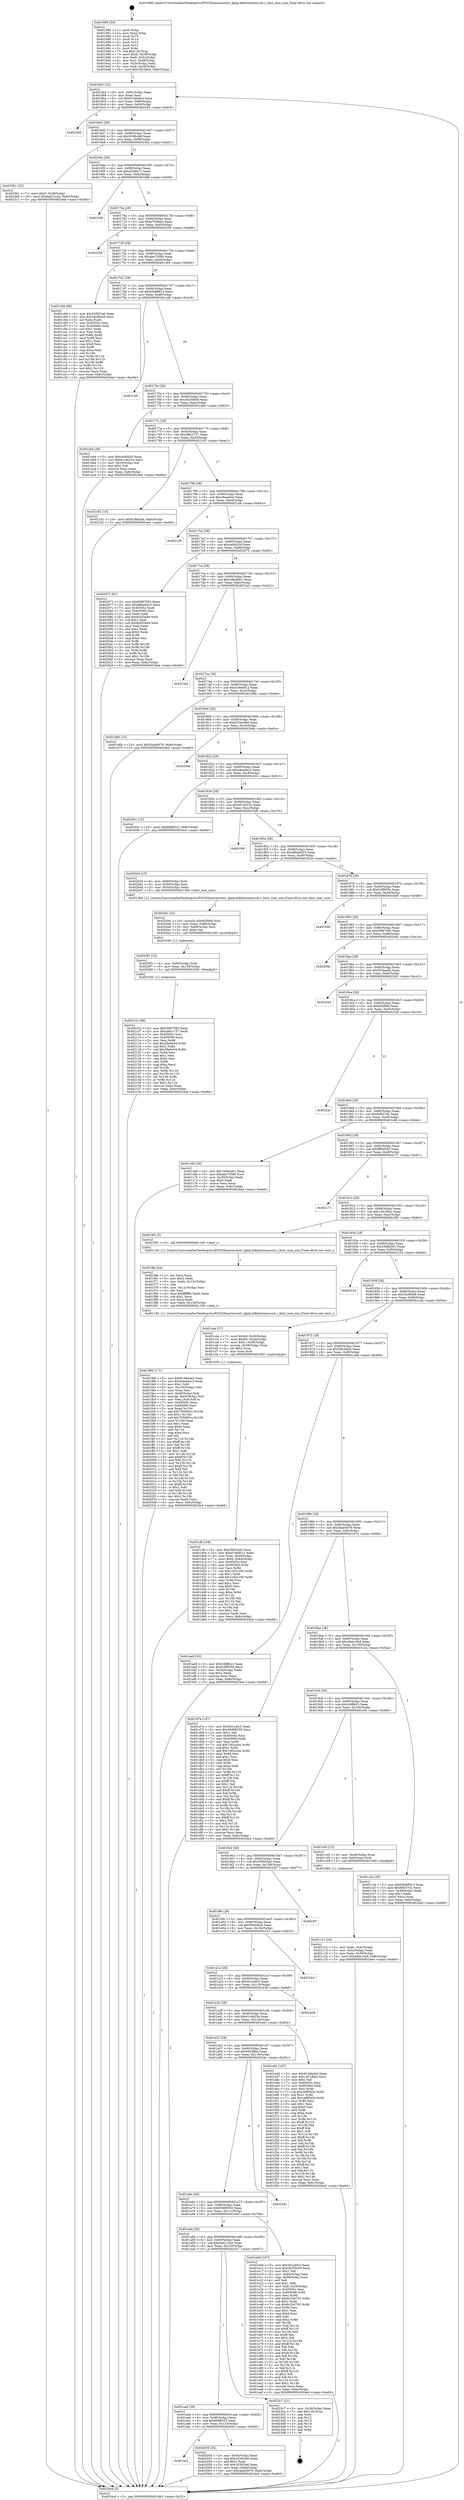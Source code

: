 digraph "0x401680" {
  label = "0x401680 (/mnt/c/Users/mathe/Desktop/tcc/POCII/binaries/extr_kphp-kdbhintsmaccub.c_blist_max_size_Final-ollvm.out::main(0))"
  labelloc = "t"
  node[shape=record]

  Entry [label="",width=0.3,height=0.3,shape=circle,fillcolor=black,style=filled]
  "0x4016b2" [label="{
     0x4016b2 [32]\l
     | [instrs]\l
     &nbsp;&nbsp;0x4016b2 \<+6\>: mov -0x8c(%rbp),%eax\l
     &nbsp;&nbsp;0x4016b8 \<+2\>: mov %eax,%ecx\l
     &nbsp;&nbsp;0x4016ba \<+6\>: sub $0x81d4bda3,%ecx\l
     &nbsp;&nbsp;0x4016c0 \<+6\>: mov %eax,-0x90(%rbp)\l
     &nbsp;&nbsp;0x4016c6 \<+6\>: mov %ecx,-0x94(%rbp)\l
     &nbsp;&nbsp;0x4016cc \<+6\>: je 0000000000402445 \<main+0xdc5\>\l
  }"]
  "0x402445" [label="{
     0x402445\l
  }", style=dashed]
  "0x4016d2" [label="{
     0x4016d2 [28]\l
     | [instrs]\l
     &nbsp;&nbsp;0x4016d2 \<+5\>: jmp 00000000004016d7 \<main+0x57\>\l
     &nbsp;&nbsp;0x4016d7 \<+6\>: mov -0x90(%rbp),%eax\l
     &nbsp;&nbsp;0x4016dd \<+5\>: sub $0x9188cfa6,%eax\l
     &nbsp;&nbsp;0x4016e2 \<+6\>: mov %eax,-0x98(%rbp)\l
     &nbsp;&nbsp;0x4016e8 \<+6\>: je 00000000004023b1 \<main+0xd31\>\l
  }"]
  Exit [label="",width=0.3,height=0.3,shape=circle,fillcolor=black,style=filled,peripheries=2]
  "0x4023b1" [label="{
     0x4023b1 [22]\l
     | [instrs]\l
     &nbsp;&nbsp;0x4023b1 \<+7\>: movl $0x0,-0x38(%rbp)\l
     &nbsp;&nbsp;0x4023b8 \<+10\>: movl $0x6ad21e2d,-0x8c(%rbp)\l
     &nbsp;&nbsp;0x4023c2 \<+5\>: jmp 00000000004024ed \<main+0xe6d\>\l
  }"]
  "0x4016ee" [label="{
     0x4016ee [28]\l
     | [instrs]\l
     &nbsp;&nbsp;0x4016ee \<+5\>: jmp 00000000004016f3 \<main+0x73\>\l
     &nbsp;&nbsp;0x4016f3 \<+6\>: mov -0x90(%rbp),%eax\l
     &nbsp;&nbsp;0x4016f9 \<+5\>: sub $0xa25dfa71,%eax\l
     &nbsp;&nbsp;0x4016fe \<+6\>: mov %eax,-0x9c(%rbp)\l
     &nbsp;&nbsp;0x401704 \<+6\>: je 0000000000401b8f \<main+0x50f\>\l
  }"]
  "0x402102" [label="{
     0x402102 [96]\l
     | [instrs]\l
     &nbsp;&nbsp;0x402102 \<+5\>: mov $0xf3997093,%eax\l
     &nbsp;&nbsp;0x402107 \<+5\>: mov $0xc86cc737,%edx\l
     &nbsp;&nbsp;0x40210c \<+7\>: mov 0x40505c,%esi\l
     &nbsp;&nbsp;0x402113 \<+7\>: mov 0x405060,%ecx\l
     &nbsp;&nbsp;0x40211a \<+3\>: mov %esi,%r8d\l
     &nbsp;&nbsp;0x40211d \<+7\>: add $0x29e6e04,%r8d\l
     &nbsp;&nbsp;0x402124 \<+4\>: sub $0x1,%r8d\l
     &nbsp;&nbsp;0x402128 \<+7\>: sub $0x29e6e04,%r8d\l
     &nbsp;&nbsp;0x40212f \<+4\>: imul %r8d,%esi\l
     &nbsp;&nbsp;0x402133 \<+3\>: and $0x1,%esi\l
     &nbsp;&nbsp;0x402136 \<+3\>: cmp $0x0,%esi\l
     &nbsp;&nbsp;0x402139 \<+4\>: sete %r9b\l
     &nbsp;&nbsp;0x40213d \<+3\>: cmp $0xa,%ecx\l
     &nbsp;&nbsp;0x402140 \<+4\>: setl %r10b\l
     &nbsp;&nbsp;0x402144 \<+3\>: mov %r9b,%r11b\l
     &nbsp;&nbsp;0x402147 \<+3\>: and %r10b,%r11b\l
     &nbsp;&nbsp;0x40214a \<+3\>: xor %r10b,%r9b\l
     &nbsp;&nbsp;0x40214d \<+3\>: or %r9b,%r11b\l
     &nbsp;&nbsp;0x402150 \<+4\>: test $0x1,%r11b\l
     &nbsp;&nbsp;0x402154 \<+3\>: cmovne %edx,%eax\l
     &nbsp;&nbsp;0x402157 \<+6\>: mov %eax,-0x8c(%rbp)\l
     &nbsp;&nbsp;0x40215d \<+5\>: jmp 00000000004024ed \<main+0xe6d\>\l
  }"]
  "0x401b8f" [label="{
     0x401b8f\l
  }", style=dashed]
  "0x40170a" [label="{
     0x40170a [28]\l
     | [instrs]\l
     &nbsp;&nbsp;0x40170a \<+5\>: jmp 000000000040170f \<main+0x8f\>\l
     &nbsp;&nbsp;0x40170f \<+6\>: mov -0x90(%rbp),%eax\l
     &nbsp;&nbsp;0x401715 \<+5\>: sub $0xa705faa0,%eax\l
     &nbsp;&nbsp;0x40171a \<+6\>: mov %eax,-0xa0(%rbp)\l
     &nbsp;&nbsp;0x401720 \<+6\>: je 0000000000402256 \<main+0xbd6\>\l
  }"]
  "0x4020f3" [label="{
     0x4020f3 [15]\l
     | [instrs]\l
     &nbsp;&nbsp;0x4020f3 \<+4\>: mov -0x60(%rbp),%rdi\l
     &nbsp;&nbsp;0x4020f7 \<+6\>: mov %eax,-0x134(%rbp)\l
     &nbsp;&nbsp;0x4020fd \<+5\>: call 0000000000401030 \<free@plt\>\l
     | [calls]\l
     &nbsp;&nbsp;0x401030 \{1\} (unknown)\l
  }"]
  "0x402256" [label="{
     0x402256\l
  }", style=dashed]
  "0x401726" [label="{
     0x401726 [28]\l
     | [instrs]\l
     &nbsp;&nbsp;0x401726 \<+5\>: jmp 000000000040172b \<main+0xab\>\l
     &nbsp;&nbsp;0x40172b \<+6\>: mov -0x90(%rbp),%eax\l
     &nbsp;&nbsp;0x401731 \<+5\>: sub $0xabe75589,%eax\l
     &nbsp;&nbsp;0x401736 \<+6\>: mov %eax,-0xa4(%rbp)\l
     &nbsp;&nbsp;0x40173c \<+6\>: je 0000000000401c84 \<main+0x604\>\l
  }"]
  "0x4020dc" [label="{
     0x4020dc [23]\l
     | [instrs]\l
     &nbsp;&nbsp;0x4020dc \<+10\>: movabs $0x4030d6,%rdi\l
     &nbsp;&nbsp;0x4020e6 \<+3\>: mov %eax,-0x68(%rbp)\l
     &nbsp;&nbsp;0x4020e9 \<+3\>: mov -0x68(%rbp),%esi\l
     &nbsp;&nbsp;0x4020ec \<+2\>: mov $0x0,%al\l
     &nbsp;&nbsp;0x4020ee \<+5\>: call 0000000000401040 \<printf@plt\>\l
     | [calls]\l
     &nbsp;&nbsp;0x401040 \{1\} (unknown)\l
  }"]
  "0x401c84" [label="{
     0x401c84 [86]\l
     | [instrs]\l
     &nbsp;&nbsp;0x401c84 \<+5\>: mov $0x55f503a0,%eax\l
     &nbsp;&nbsp;0x401c89 \<+5\>: mov $0x34cf84e9,%ecx\l
     &nbsp;&nbsp;0x401c8e \<+2\>: xor %edx,%edx\l
     &nbsp;&nbsp;0x401c90 \<+7\>: mov 0x40505c,%esi\l
     &nbsp;&nbsp;0x401c97 \<+7\>: mov 0x405060,%edi\l
     &nbsp;&nbsp;0x401c9e \<+3\>: sub $0x1,%edx\l
     &nbsp;&nbsp;0x401ca1 \<+3\>: mov %esi,%r8d\l
     &nbsp;&nbsp;0x401ca4 \<+3\>: add %edx,%r8d\l
     &nbsp;&nbsp;0x401ca7 \<+4\>: imul %r8d,%esi\l
     &nbsp;&nbsp;0x401cab \<+3\>: and $0x1,%esi\l
     &nbsp;&nbsp;0x401cae \<+3\>: cmp $0x0,%esi\l
     &nbsp;&nbsp;0x401cb1 \<+4\>: sete %r9b\l
     &nbsp;&nbsp;0x401cb5 \<+3\>: cmp $0xa,%edi\l
     &nbsp;&nbsp;0x401cb8 \<+4\>: setl %r10b\l
     &nbsp;&nbsp;0x401cbc \<+3\>: mov %r9b,%r11b\l
     &nbsp;&nbsp;0x401cbf \<+3\>: and %r10b,%r11b\l
     &nbsp;&nbsp;0x401cc2 \<+3\>: xor %r10b,%r9b\l
     &nbsp;&nbsp;0x401cc5 \<+3\>: or %r9b,%r11b\l
     &nbsp;&nbsp;0x401cc8 \<+4\>: test $0x1,%r11b\l
     &nbsp;&nbsp;0x401ccc \<+3\>: cmovne %ecx,%eax\l
     &nbsp;&nbsp;0x401ccf \<+6\>: mov %eax,-0x8c(%rbp)\l
     &nbsp;&nbsp;0x401cd5 \<+5\>: jmp 00000000004024ed \<main+0xe6d\>\l
  }"]
  "0x401742" [label="{
     0x401742 [28]\l
     | [instrs]\l
     &nbsp;&nbsp;0x401742 \<+5\>: jmp 0000000000401747 \<main+0xc7\>\l
     &nbsp;&nbsp;0x401747 \<+6\>: mov -0x90(%rbp),%eax\l
     &nbsp;&nbsp;0x40174d \<+5\>: sub $0xb5eb8813,%eax\l
     &nbsp;&nbsp;0x401752 \<+6\>: mov %eax,-0xa8(%rbp)\l
     &nbsp;&nbsp;0x401758 \<+6\>: je 0000000000401c48 \<main+0x5c8\>\l
  }"]
  "0x401ac2" [label="{
     0x401ac2\l
  }", style=dashed]
  "0x401c48" [label="{
     0x401c48\l
  }", style=dashed]
  "0x40175e" [label="{
     0x40175e [28]\l
     | [instrs]\l
     &nbsp;&nbsp;0x40175e \<+5\>: jmp 0000000000401763 \<main+0xe3\>\l
     &nbsp;&nbsp;0x401763 \<+6\>: mov -0x90(%rbp),%eax\l
     &nbsp;&nbsp;0x401769 \<+5\>: sub $0xc8250e59,%eax\l
     &nbsp;&nbsp;0x40176e \<+6\>: mov %eax,-0xac(%rbp)\l
     &nbsp;&nbsp;0x401774 \<+6\>: je 0000000000401eb4 \<main+0x834\>\l
  }"]
  "0x402050" [label="{
     0x402050 [34]\l
     | [instrs]\l
     &nbsp;&nbsp;0x402050 \<+3\>: mov -0x64(%rbp),%eax\l
     &nbsp;&nbsp;0x402053 \<+5\>: add $0x163f43e6,%eax\l
     &nbsp;&nbsp;0x402058 \<+3\>: add $0x1,%eax\l
     &nbsp;&nbsp;0x40205b \<+5\>: sub $0x163f43e6,%eax\l
     &nbsp;&nbsp;0x402060 \<+3\>: mov %eax,-0x64(%rbp)\l
     &nbsp;&nbsp;0x402063 \<+10\>: movl $0x3bab0076,-0x8c(%rbp)\l
     &nbsp;&nbsp;0x40206d \<+5\>: jmp 00000000004024ed \<main+0xe6d\>\l
  }"]
  "0x401eb4" [label="{
     0x401eb4 [30]\l
     | [instrs]\l
     &nbsp;&nbsp;0x401eb4 \<+5\>: mov $0xce06d2cf,%eax\l
     &nbsp;&nbsp;0x401eb9 \<+5\>: mov $0x61c4e23a,%ecx\l
     &nbsp;&nbsp;0x401ebe \<+3\>: mov -0x29(%rbp),%dl\l
     &nbsp;&nbsp;0x401ec1 \<+3\>: test $0x1,%dl\l
     &nbsp;&nbsp;0x401ec4 \<+3\>: cmovne %ecx,%eax\l
     &nbsp;&nbsp;0x401ec7 \<+6\>: mov %eax,-0x8c(%rbp)\l
     &nbsp;&nbsp;0x401ecd \<+5\>: jmp 00000000004024ed \<main+0xe6d\>\l
  }"]
  "0x40177a" [label="{
     0x40177a [28]\l
     | [instrs]\l
     &nbsp;&nbsp;0x40177a \<+5\>: jmp 000000000040177f \<main+0xff\>\l
     &nbsp;&nbsp;0x40177f \<+6\>: mov -0x90(%rbp),%eax\l
     &nbsp;&nbsp;0x401785 \<+5\>: sub $0xc86cc737,%eax\l
     &nbsp;&nbsp;0x40178a \<+6\>: mov %eax,-0xb0(%rbp)\l
     &nbsp;&nbsp;0x401790 \<+6\>: je 0000000000402162 \<main+0xae2\>\l
  }"]
  "0x401aa6" [label="{
     0x401aa6 [28]\l
     | [instrs]\l
     &nbsp;&nbsp;0x401aa6 \<+5\>: jmp 0000000000401aab \<main+0x42b\>\l
     &nbsp;&nbsp;0x401aab \<+6\>: mov -0x90(%rbp),%eax\l
     &nbsp;&nbsp;0x401ab1 \<+5\>: sub $0x6f4fb523,%eax\l
     &nbsp;&nbsp;0x401ab6 \<+6\>: mov %eax,-0x124(%rbp)\l
     &nbsp;&nbsp;0x401abc \<+6\>: je 0000000000402050 \<main+0x9d0\>\l
  }"]
  "0x402162" [label="{
     0x402162 [15]\l
     | [instrs]\l
     &nbsp;&nbsp;0x402162 \<+10\>: movl $0x9188cfa6,-0x8c(%rbp)\l
     &nbsp;&nbsp;0x40216c \<+5\>: jmp 00000000004024ed \<main+0xe6d\>\l
  }"]
  "0x401796" [label="{
     0x401796 [28]\l
     | [instrs]\l
     &nbsp;&nbsp;0x401796 \<+5\>: jmp 000000000040179b \<main+0x11b\>\l
     &nbsp;&nbsp;0x40179b \<+6\>: mov -0x90(%rbp),%eax\l
     &nbsp;&nbsp;0x4017a1 \<+5\>: sub $0xc8eae5ce,%eax\l
     &nbsp;&nbsp;0x4017a6 \<+6\>: mov %eax,-0xb4(%rbp)\l
     &nbsp;&nbsp;0x4017ac \<+6\>: je 00000000004021d4 \<main+0xb54\>\l
  }"]
  "0x4023c7" [label="{
     0x4023c7 [21]\l
     | [instrs]\l
     &nbsp;&nbsp;0x4023c7 \<+3\>: mov -0x38(%rbp),%eax\l
     &nbsp;&nbsp;0x4023ca \<+7\>: add $0x128,%rsp\l
     &nbsp;&nbsp;0x4023d1 \<+1\>: pop %rbx\l
     &nbsp;&nbsp;0x4023d2 \<+2\>: pop %r12\l
     &nbsp;&nbsp;0x4023d4 \<+2\>: pop %r13\l
     &nbsp;&nbsp;0x4023d6 \<+2\>: pop %r14\l
     &nbsp;&nbsp;0x4023d8 \<+2\>: pop %r15\l
     &nbsp;&nbsp;0x4023da \<+1\>: pop %rbp\l
     &nbsp;&nbsp;0x4023db \<+1\>: ret\l
  }"]
  "0x4021d4" [label="{
     0x4021d4\l
  }", style=dashed]
  "0x4017b2" [label="{
     0x4017b2 [28]\l
     | [instrs]\l
     &nbsp;&nbsp;0x4017b2 \<+5\>: jmp 00000000004017b7 \<main+0x137\>\l
     &nbsp;&nbsp;0x4017b7 \<+6\>: mov -0x90(%rbp),%eax\l
     &nbsp;&nbsp;0x4017bd \<+5\>: sub $0xce06d2cf,%eax\l
     &nbsp;&nbsp;0x4017c2 \<+6\>: mov %eax,-0xb8(%rbp)\l
     &nbsp;&nbsp;0x4017c8 \<+6\>: je 0000000000402072 \<main+0x9f2\>\l
  }"]
  "0x401f96" [label="{
     0x401f96 [171]\l
     | [instrs]\l
     &nbsp;&nbsp;0x401f96 \<+5\>: mov $0x81d4bda3,%ecx\l
     &nbsp;&nbsp;0x401f9b \<+5\>: mov $0xd4a4dac2,%edx\l
     &nbsp;&nbsp;0x401fa0 \<+3\>: mov $0x1,%dil\l
     &nbsp;&nbsp;0x401fa3 \<+6\>: mov -0x130(%rbp),%esi\l
     &nbsp;&nbsp;0x401fa9 \<+3\>: imul %eax,%esi\l
     &nbsp;&nbsp;0x401fac \<+4\>: mov -0x60(%rbp),%r8\l
     &nbsp;&nbsp;0x401fb0 \<+4\>: movslq -0x64(%rbp),%r9\l
     &nbsp;&nbsp;0x401fb4 \<+4\>: mov %esi,(%r8,%r9,4)\l
     &nbsp;&nbsp;0x401fb8 \<+7\>: mov 0x40505c,%eax\l
     &nbsp;&nbsp;0x401fbf \<+7\>: mov 0x405060,%esi\l
     &nbsp;&nbsp;0x401fc6 \<+3\>: mov %eax,%r10d\l
     &nbsp;&nbsp;0x401fc9 \<+7\>: add $0x70560f1e,%r10d\l
     &nbsp;&nbsp;0x401fd0 \<+4\>: sub $0x1,%r10d\l
     &nbsp;&nbsp;0x401fd4 \<+7\>: sub $0x70560f1e,%r10d\l
     &nbsp;&nbsp;0x401fdb \<+4\>: imul %r10d,%eax\l
     &nbsp;&nbsp;0x401fdf \<+3\>: and $0x1,%eax\l
     &nbsp;&nbsp;0x401fe2 \<+3\>: cmp $0x0,%eax\l
     &nbsp;&nbsp;0x401fe5 \<+4\>: sete %r11b\l
     &nbsp;&nbsp;0x401fe9 \<+3\>: cmp $0xa,%esi\l
     &nbsp;&nbsp;0x401fec \<+3\>: setl %bl\l
     &nbsp;&nbsp;0x401fef \<+3\>: mov %r11b,%r14b\l
     &nbsp;&nbsp;0x401ff2 \<+4\>: xor $0xff,%r14b\l
     &nbsp;&nbsp;0x401ff6 \<+3\>: mov %bl,%r15b\l
     &nbsp;&nbsp;0x401ff9 \<+4\>: xor $0xff,%r15b\l
     &nbsp;&nbsp;0x401ffd \<+4\>: xor $0x1,%dil\l
     &nbsp;&nbsp;0x402001 \<+3\>: mov %r14b,%r12b\l
     &nbsp;&nbsp;0x402004 \<+4\>: and $0xff,%r12b\l
     &nbsp;&nbsp;0x402008 \<+3\>: and %dil,%r11b\l
     &nbsp;&nbsp;0x40200b \<+3\>: mov %r15b,%r13b\l
     &nbsp;&nbsp;0x40200e \<+4\>: and $0xff,%r13b\l
     &nbsp;&nbsp;0x402012 \<+3\>: and %dil,%bl\l
     &nbsp;&nbsp;0x402015 \<+3\>: or %r11b,%r12b\l
     &nbsp;&nbsp;0x402018 \<+3\>: or %bl,%r13b\l
     &nbsp;&nbsp;0x40201b \<+3\>: xor %r13b,%r12b\l
     &nbsp;&nbsp;0x40201e \<+3\>: or %r15b,%r14b\l
     &nbsp;&nbsp;0x402021 \<+4\>: xor $0xff,%r14b\l
     &nbsp;&nbsp;0x402025 \<+4\>: or $0x1,%dil\l
     &nbsp;&nbsp;0x402029 \<+3\>: and %dil,%r14b\l
     &nbsp;&nbsp;0x40202c \<+3\>: or %r14b,%r12b\l
     &nbsp;&nbsp;0x40202f \<+4\>: test $0x1,%r12b\l
     &nbsp;&nbsp;0x402033 \<+3\>: cmovne %edx,%ecx\l
     &nbsp;&nbsp;0x402036 \<+6\>: mov %ecx,-0x8c(%rbp)\l
     &nbsp;&nbsp;0x40203c \<+5\>: jmp 00000000004024ed \<main+0xe6d\>\l
  }"]
  "0x402072" [label="{
     0x402072 [91]\l
     | [instrs]\l
     &nbsp;&nbsp;0x402072 \<+5\>: mov $0xf3997093,%eax\l
     &nbsp;&nbsp;0x402077 \<+5\>: mov $0xd6bad023,%ecx\l
     &nbsp;&nbsp;0x40207c \<+7\>: mov 0x40505c,%edx\l
     &nbsp;&nbsp;0x402083 \<+7\>: mov 0x405060,%esi\l
     &nbsp;&nbsp;0x40208a \<+2\>: mov %edx,%edi\l
     &nbsp;&nbsp;0x40208c \<+6\>: add $0x8a5f34d4,%edi\l
     &nbsp;&nbsp;0x402092 \<+3\>: sub $0x1,%edi\l
     &nbsp;&nbsp;0x402095 \<+6\>: sub $0x8a5f34d4,%edi\l
     &nbsp;&nbsp;0x40209b \<+3\>: imul %edi,%edx\l
     &nbsp;&nbsp;0x40209e \<+3\>: and $0x1,%edx\l
     &nbsp;&nbsp;0x4020a1 \<+3\>: cmp $0x0,%edx\l
     &nbsp;&nbsp;0x4020a4 \<+4\>: sete %r8b\l
     &nbsp;&nbsp;0x4020a8 \<+3\>: cmp $0xa,%esi\l
     &nbsp;&nbsp;0x4020ab \<+4\>: setl %r9b\l
     &nbsp;&nbsp;0x4020af \<+3\>: mov %r8b,%r10b\l
     &nbsp;&nbsp;0x4020b2 \<+3\>: and %r9b,%r10b\l
     &nbsp;&nbsp;0x4020b5 \<+3\>: xor %r9b,%r8b\l
     &nbsp;&nbsp;0x4020b8 \<+3\>: or %r8b,%r10b\l
     &nbsp;&nbsp;0x4020bb \<+4\>: test $0x1,%r10b\l
     &nbsp;&nbsp;0x4020bf \<+3\>: cmovne %ecx,%eax\l
     &nbsp;&nbsp;0x4020c2 \<+6\>: mov %eax,-0x8c(%rbp)\l
     &nbsp;&nbsp;0x4020c8 \<+5\>: jmp 00000000004024ed \<main+0xe6d\>\l
  }"]
  "0x4017ce" [label="{
     0x4017ce [28]\l
     | [instrs]\l
     &nbsp;&nbsp;0x4017ce \<+5\>: jmp 00000000004017d3 \<main+0x153\>\l
     &nbsp;&nbsp;0x4017d3 \<+6\>: mov -0x90(%rbp),%eax\l
     &nbsp;&nbsp;0x4017d9 \<+5\>: sub $0xce8e4bb1,%eax\l
     &nbsp;&nbsp;0x4017de \<+6\>: mov %eax,-0xbc(%rbp)\l
     &nbsp;&nbsp;0x4017e4 \<+6\>: je 00000000004023a2 \<main+0xd22\>\l
  }"]
  "0x401f6a" [label="{
     0x401f6a [44]\l
     | [instrs]\l
     &nbsp;&nbsp;0x401f6a \<+2\>: xor %ecx,%ecx\l
     &nbsp;&nbsp;0x401f6c \<+5\>: mov $0x2,%edx\l
     &nbsp;&nbsp;0x401f71 \<+6\>: mov %edx,-0x12c(%rbp)\l
     &nbsp;&nbsp;0x401f77 \<+1\>: cltd\l
     &nbsp;&nbsp;0x401f78 \<+6\>: mov -0x12c(%rbp),%esi\l
     &nbsp;&nbsp;0x401f7e \<+2\>: idiv %esi\l
     &nbsp;&nbsp;0x401f80 \<+6\>: imul $0xfffffffe,%edx,%edx\l
     &nbsp;&nbsp;0x401f86 \<+3\>: sub $0x1,%ecx\l
     &nbsp;&nbsp;0x401f89 \<+2\>: sub %ecx,%edx\l
     &nbsp;&nbsp;0x401f8b \<+6\>: mov %edx,-0x130(%rbp)\l
     &nbsp;&nbsp;0x401f91 \<+5\>: call 0000000000401160 \<next_i\>\l
     | [calls]\l
     &nbsp;&nbsp;0x401160 \{1\} (/mnt/c/Users/mathe/Desktop/tcc/POCII/binaries/extr_kphp-kdbhintsmaccub.c_blist_max_size_Final-ollvm.out::next_i)\l
  }"]
  "0x4023a2" [label="{
     0x4023a2\l
  }", style=dashed]
  "0x4017ea" [label="{
     0x4017ea [28]\l
     | [instrs]\l
     &nbsp;&nbsp;0x4017ea \<+5\>: jmp 00000000004017ef \<main+0x16f\>\l
     &nbsp;&nbsp;0x4017ef \<+6\>: mov -0x90(%rbp),%eax\l
     &nbsp;&nbsp;0x4017f5 \<+5\>: sub $0xd19dd012,%eax\l
     &nbsp;&nbsp;0x4017fa \<+6\>: mov %eax,-0xc0(%rbp)\l
     &nbsp;&nbsp;0x401800 \<+6\>: je 0000000000401d6b \<main+0x6eb\>\l
  }"]
  "0x401a8a" [label="{
     0x401a8a [28]\l
     | [instrs]\l
     &nbsp;&nbsp;0x401a8a \<+5\>: jmp 0000000000401a8f \<main+0x40f\>\l
     &nbsp;&nbsp;0x401a8f \<+6\>: mov -0x90(%rbp),%eax\l
     &nbsp;&nbsp;0x401a95 \<+5\>: sub $0x6ad21e2d,%eax\l
     &nbsp;&nbsp;0x401a9a \<+6\>: mov %eax,-0x120(%rbp)\l
     &nbsp;&nbsp;0x401aa0 \<+6\>: je 00000000004023c7 \<main+0xd47\>\l
  }"]
  "0x401d6b" [label="{
     0x401d6b [15]\l
     | [instrs]\l
     &nbsp;&nbsp;0x401d6b \<+10\>: movl $0x3bab0076,-0x8c(%rbp)\l
     &nbsp;&nbsp;0x401d75 \<+5\>: jmp 00000000004024ed \<main+0xe6d\>\l
  }"]
  "0x401806" [label="{
     0x401806 [28]\l
     | [instrs]\l
     &nbsp;&nbsp;0x401806 \<+5\>: jmp 000000000040180b \<main+0x18b\>\l
     &nbsp;&nbsp;0x40180b \<+6\>: mov -0x90(%rbp),%eax\l
     &nbsp;&nbsp;0x401811 \<+5\>: sub $0xd234cd8d,%eax\l
     &nbsp;&nbsp;0x401816 \<+6\>: mov %eax,-0xc4(%rbp)\l
     &nbsp;&nbsp;0x40181c \<+6\>: je 00000000004024de \<main+0xe5e\>\l
  }"]
  "0x401e0d" [label="{
     0x401e0d [167]\l
     | [instrs]\l
     &nbsp;&nbsp;0x401e0d \<+5\>: mov $0x5b1e4fc3,%eax\l
     &nbsp;&nbsp;0x401e12 \<+5\>: mov $0xc8250e59,%ecx\l
     &nbsp;&nbsp;0x401e17 \<+2\>: mov $0x1,%dl\l
     &nbsp;&nbsp;0x401e19 \<+3\>: mov -0x64(%rbp),%esi\l
     &nbsp;&nbsp;0x401e1c \<+3\>: cmp -0x58(%rbp),%esi\l
     &nbsp;&nbsp;0x401e1f \<+4\>: setl %dil\l
     &nbsp;&nbsp;0x401e23 \<+4\>: and $0x1,%dil\l
     &nbsp;&nbsp;0x401e27 \<+4\>: mov %dil,-0x29(%rbp)\l
     &nbsp;&nbsp;0x401e2b \<+7\>: mov 0x40505c,%esi\l
     &nbsp;&nbsp;0x401e32 \<+8\>: mov 0x405060,%r8d\l
     &nbsp;&nbsp;0x401e3a \<+3\>: mov %esi,%r9d\l
     &nbsp;&nbsp;0x401e3d \<+7\>: add $0x8c32d703,%r9d\l
     &nbsp;&nbsp;0x401e44 \<+4\>: sub $0x1,%r9d\l
     &nbsp;&nbsp;0x401e48 \<+7\>: sub $0x8c32d703,%r9d\l
     &nbsp;&nbsp;0x401e4f \<+4\>: imul %r9d,%esi\l
     &nbsp;&nbsp;0x401e53 \<+3\>: and $0x1,%esi\l
     &nbsp;&nbsp;0x401e56 \<+3\>: cmp $0x0,%esi\l
     &nbsp;&nbsp;0x401e59 \<+4\>: sete %dil\l
     &nbsp;&nbsp;0x401e5d \<+4\>: cmp $0xa,%r8d\l
     &nbsp;&nbsp;0x401e61 \<+4\>: setl %r10b\l
     &nbsp;&nbsp;0x401e65 \<+3\>: mov %dil,%r11b\l
     &nbsp;&nbsp;0x401e68 \<+4\>: xor $0xff,%r11b\l
     &nbsp;&nbsp;0x401e6c \<+3\>: mov %r10b,%bl\l
     &nbsp;&nbsp;0x401e6f \<+3\>: xor $0xff,%bl\l
     &nbsp;&nbsp;0x401e72 \<+3\>: xor $0x1,%dl\l
     &nbsp;&nbsp;0x401e75 \<+3\>: mov %r11b,%r14b\l
     &nbsp;&nbsp;0x401e78 \<+4\>: and $0xff,%r14b\l
     &nbsp;&nbsp;0x401e7c \<+3\>: and %dl,%dil\l
     &nbsp;&nbsp;0x401e7f \<+3\>: mov %bl,%r15b\l
     &nbsp;&nbsp;0x401e82 \<+4\>: and $0xff,%r15b\l
     &nbsp;&nbsp;0x401e86 \<+3\>: and %dl,%r10b\l
     &nbsp;&nbsp;0x401e89 \<+3\>: or %dil,%r14b\l
     &nbsp;&nbsp;0x401e8c \<+3\>: or %r10b,%r15b\l
     &nbsp;&nbsp;0x401e8f \<+3\>: xor %r15b,%r14b\l
     &nbsp;&nbsp;0x401e92 \<+3\>: or %bl,%r11b\l
     &nbsp;&nbsp;0x401e95 \<+4\>: xor $0xff,%r11b\l
     &nbsp;&nbsp;0x401e99 \<+3\>: or $0x1,%dl\l
     &nbsp;&nbsp;0x401e9c \<+3\>: and %dl,%r11b\l
     &nbsp;&nbsp;0x401e9f \<+3\>: or %r11b,%r14b\l
     &nbsp;&nbsp;0x401ea2 \<+4\>: test $0x1,%r14b\l
     &nbsp;&nbsp;0x401ea6 \<+3\>: cmovne %ecx,%eax\l
     &nbsp;&nbsp;0x401ea9 \<+6\>: mov %eax,-0x8c(%rbp)\l
     &nbsp;&nbsp;0x401eaf \<+5\>: jmp 00000000004024ed \<main+0xe6d\>\l
  }"]
  "0x4024de" [label="{
     0x4024de\l
  }", style=dashed]
  "0x401822" [label="{
     0x401822 [28]\l
     | [instrs]\l
     &nbsp;&nbsp;0x401822 \<+5\>: jmp 0000000000401827 \<main+0x1a7\>\l
     &nbsp;&nbsp;0x401827 \<+6\>: mov -0x90(%rbp),%eax\l
     &nbsp;&nbsp;0x40182d \<+5\>: sub $0xd4a4dac2,%eax\l
     &nbsp;&nbsp;0x401832 \<+6\>: mov %eax,-0xc8(%rbp)\l
     &nbsp;&nbsp;0x401838 \<+6\>: je 0000000000402041 \<main+0x9c1\>\l
  }"]
  "0x401a6e" [label="{
     0x401a6e [28]\l
     | [instrs]\l
     &nbsp;&nbsp;0x401a6e \<+5\>: jmp 0000000000401a73 \<main+0x3f3\>\l
     &nbsp;&nbsp;0x401a73 \<+6\>: mov -0x90(%rbp),%eax\l
     &nbsp;&nbsp;0x401a79 \<+5\>: sub $0x65d96550,%eax\l
     &nbsp;&nbsp;0x401a7e \<+6\>: mov %eax,-0x11c(%rbp)\l
     &nbsp;&nbsp;0x401a84 \<+6\>: je 0000000000401e0d \<main+0x78d\>\l
  }"]
  "0x402041" [label="{
     0x402041 [15]\l
     | [instrs]\l
     &nbsp;&nbsp;0x402041 \<+10\>: movl $0x6f4fb523,-0x8c(%rbp)\l
     &nbsp;&nbsp;0x40204b \<+5\>: jmp 00000000004024ed \<main+0xe6d\>\l
  }"]
  "0x40183e" [label="{
     0x40183e [28]\l
     | [instrs]\l
     &nbsp;&nbsp;0x40183e \<+5\>: jmp 0000000000401843 \<main+0x1c3\>\l
     &nbsp;&nbsp;0x401843 \<+6\>: mov -0x90(%rbp),%eax\l
     &nbsp;&nbsp;0x401849 \<+5\>: sub $0xd5740142,%eax\l
     &nbsp;&nbsp;0x40184e \<+6\>: mov %eax,-0xcc(%rbp)\l
     &nbsp;&nbsp;0x401854 \<+6\>: je 0000000000401bf6 \<main+0x576\>\l
  }"]
  "0x4023dc" [label="{
     0x4023dc\l
  }", style=dashed]
  "0x401bf6" [label="{
     0x401bf6\l
  }", style=dashed]
  "0x40185a" [label="{
     0x40185a [28]\l
     | [instrs]\l
     &nbsp;&nbsp;0x40185a \<+5\>: jmp 000000000040185f \<main+0x1df\>\l
     &nbsp;&nbsp;0x40185f \<+6\>: mov -0x90(%rbp),%eax\l
     &nbsp;&nbsp;0x401865 \<+5\>: sub $0xd6bad023,%eax\l
     &nbsp;&nbsp;0x40186a \<+6\>: mov %eax,-0xd0(%rbp)\l
     &nbsp;&nbsp;0x401870 \<+6\>: je 00000000004020cd \<main+0xa4d\>\l
  }"]
  "0x401a52" [label="{
     0x401a52 [28]\l
     | [instrs]\l
     &nbsp;&nbsp;0x401a52 \<+5\>: jmp 0000000000401a57 \<main+0x3d7\>\l
     &nbsp;&nbsp;0x401a57 \<+6\>: mov -0x90(%rbp),%eax\l
     &nbsp;&nbsp;0x401a5d \<+5\>: sub $0x6425ffaa,%eax\l
     &nbsp;&nbsp;0x401a62 \<+6\>: mov %eax,-0x118(%rbp)\l
     &nbsp;&nbsp;0x401a68 \<+6\>: je 00000000004023dc \<main+0xd5c\>\l
  }"]
  "0x4020cd" [label="{
     0x4020cd [15]\l
     | [instrs]\l
     &nbsp;&nbsp;0x4020cd \<+4\>: mov -0x60(%rbp),%rdi\l
     &nbsp;&nbsp;0x4020d1 \<+3\>: mov -0x50(%rbp),%esi\l
     &nbsp;&nbsp;0x4020d4 \<+3\>: mov -0x54(%rbp),%edx\l
     &nbsp;&nbsp;0x4020d7 \<+5\>: call 00000000004015b0 \<blist_max_size\>\l
     | [calls]\l
     &nbsp;&nbsp;0x4015b0 \{1\} (/mnt/c/Users/mathe/Desktop/tcc/POCII/binaries/extr_kphp-kdbhintsmaccub.c_blist_max_size_Final-ollvm.out::blist_max_size)\l
  }"]
  "0x401876" [label="{
     0x401876 [28]\l
     | [instrs]\l
     &nbsp;&nbsp;0x401876 \<+5\>: jmp 000000000040187b \<main+0x1fb\>\l
     &nbsp;&nbsp;0x40187b \<+6\>: mov -0x90(%rbp),%eax\l
     &nbsp;&nbsp;0x401881 \<+5\>: sub $0xf19f9354,%eax\l
     &nbsp;&nbsp;0x401886 \<+6\>: mov %eax,-0xd4(%rbp)\l
     &nbsp;&nbsp;0x40188c \<+6\>: je 0000000000401b06 \<main+0x486\>\l
  }"]
  "0x401ed2" [label="{
     0x401ed2 [147]\l
     | [instrs]\l
     &nbsp;&nbsp;0x401ed2 \<+5\>: mov $0x81d4bda3,%eax\l
     &nbsp;&nbsp;0x401ed7 \<+5\>: mov $0x1451fbe2,%ecx\l
     &nbsp;&nbsp;0x401edc \<+2\>: mov $0x1,%dl\l
     &nbsp;&nbsp;0x401ede \<+7\>: mov 0x40505c,%esi\l
     &nbsp;&nbsp;0x401ee5 \<+7\>: mov 0x405060,%edi\l
     &nbsp;&nbsp;0x401eec \<+3\>: mov %esi,%r8d\l
     &nbsp;&nbsp;0x401eef \<+7\>: sub $0xcef95d3e,%r8d\l
     &nbsp;&nbsp;0x401ef6 \<+4\>: sub $0x1,%r8d\l
     &nbsp;&nbsp;0x401efa \<+7\>: add $0xcef95d3e,%r8d\l
     &nbsp;&nbsp;0x401f01 \<+4\>: imul %r8d,%esi\l
     &nbsp;&nbsp;0x401f05 \<+3\>: and $0x1,%esi\l
     &nbsp;&nbsp;0x401f08 \<+3\>: cmp $0x0,%esi\l
     &nbsp;&nbsp;0x401f0b \<+4\>: sete %r9b\l
     &nbsp;&nbsp;0x401f0f \<+3\>: cmp $0xa,%edi\l
     &nbsp;&nbsp;0x401f12 \<+4\>: setl %r10b\l
     &nbsp;&nbsp;0x401f16 \<+3\>: mov %r9b,%r11b\l
     &nbsp;&nbsp;0x401f19 \<+4\>: xor $0xff,%r11b\l
     &nbsp;&nbsp;0x401f1d \<+3\>: mov %r10b,%bl\l
     &nbsp;&nbsp;0x401f20 \<+3\>: xor $0xff,%bl\l
     &nbsp;&nbsp;0x401f23 \<+3\>: xor $0x1,%dl\l
     &nbsp;&nbsp;0x401f26 \<+3\>: mov %r11b,%r14b\l
     &nbsp;&nbsp;0x401f29 \<+4\>: and $0xff,%r14b\l
     &nbsp;&nbsp;0x401f2d \<+3\>: and %dl,%r9b\l
     &nbsp;&nbsp;0x401f30 \<+3\>: mov %bl,%r15b\l
     &nbsp;&nbsp;0x401f33 \<+4\>: and $0xff,%r15b\l
     &nbsp;&nbsp;0x401f37 \<+3\>: and %dl,%r10b\l
     &nbsp;&nbsp;0x401f3a \<+3\>: or %r9b,%r14b\l
     &nbsp;&nbsp;0x401f3d \<+3\>: or %r10b,%r15b\l
     &nbsp;&nbsp;0x401f40 \<+3\>: xor %r15b,%r14b\l
     &nbsp;&nbsp;0x401f43 \<+3\>: or %bl,%r11b\l
     &nbsp;&nbsp;0x401f46 \<+4\>: xor $0xff,%r11b\l
     &nbsp;&nbsp;0x401f4a \<+3\>: or $0x1,%dl\l
     &nbsp;&nbsp;0x401f4d \<+3\>: and %dl,%r11b\l
     &nbsp;&nbsp;0x401f50 \<+3\>: or %r11b,%r14b\l
     &nbsp;&nbsp;0x401f53 \<+4\>: test $0x1,%r14b\l
     &nbsp;&nbsp;0x401f57 \<+3\>: cmovne %ecx,%eax\l
     &nbsp;&nbsp;0x401f5a \<+6\>: mov %eax,-0x8c(%rbp)\l
     &nbsp;&nbsp;0x401f60 \<+5\>: jmp 00000000004024ed \<main+0xe6d\>\l
  }"]
  "0x401b06" [label="{
     0x401b06\l
  }", style=dashed]
  "0x401892" [label="{
     0x401892 [28]\l
     | [instrs]\l
     &nbsp;&nbsp;0x401892 \<+5\>: jmp 0000000000401897 \<main+0x217\>\l
     &nbsp;&nbsp;0x401897 \<+6\>: mov -0x90(%rbp),%eax\l
     &nbsp;&nbsp;0x40189d \<+5\>: sub $0xf3997093,%eax\l
     &nbsp;&nbsp;0x4018a2 \<+6\>: mov %eax,-0xd8(%rbp)\l
     &nbsp;&nbsp;0x4018a8 \<+6\>: je 000000000040249a \<main+0xe1a\>\l
  }"]
  "0x401a36" [label="{
     0x401a36 [28]\l
     | [instrs]\l
     &nbsp;&nbsp;0x401a36 \<+5\>: jmp 0000000000401a3b \<main+0x3bb\>\l
     &nbsp;&nbsp;0x401a3b \<+6\>: mov -0x90(%rbp),%eax\l
     &nbsp;&nbsp;0x401a41 \<+5\>: sub $0x61c4e23a,%eax\l
     &nbsp;&nbsp;0x401a46 \<+6\>: mov %eax,-0x114(%rbp)\l
     &nbsp;&nbsp;0x401a4c \<+6\>: je 0000000000401ed2 \<main+0x852\>\l
  }"]
  "0x40249a" [label="{
     0x40249a\l
  }", style=dashed]
  "0x4018ae" [label="{
     0x4018ae [28]\l
     | [instrs]\l
     &nbsp;&nbsp;0x4018ae \<+5\>: jmp 00000000004018b3 \<main+0x233\>\l
     &nbsp;&nbsp;0x4018b3 \<+6\>: mov -0x90(%rbp),%eax\l
     &nbsp;&nbsp;0x4018b9 \<+5\>: sub $0xf934aa6b,%eax\l
     &nbsp;&nbsp;0x4018be \<+6\>: mov %eax,-0xdc(%rbp)\l
     &nbsp;&nbsp;0x4018c4 \<+6\>: je 0000000000402342 \<main+0xcc2\>\l
  }"]
  "0x402436" [label="{
     0x402436\l
  }", style=dashed]
  "0x402342" [label="{
     0x402342\l
  }", style=dashed]
  "0x4018ca" [label="{
     0x4018ca [28]\l
     | [instrs]\l
     &nbsp;&nbsp;0x4018ca \<+5\>: jmp 00000000004018cf \<main+0x24f\>\l
     &nbsp;&nbsp;0x4018cf \<+6\>: mov -0x90(%rbp),%eax\l
     &nbsp;&nbsp;0x4018d5 \<+5\>: sub $0xfcf2ff40,%eax\l
     &nbsp;&nbsp;0x4018da \<+6\>: mov %eax,-0xe0(%rbp)\l
     &nbsp;&nbsp;0x4018e0 \<+6\>: je 00000000004022af \<main+0xc2f\>\l
  }"]
  "0x401a1a" [label="{
     0x401a1a [28]\l
     | [instrs]\l
     &nbsp;&nbsp;0x401a1a \<+5\>: jmp 0000000000401a1f \<main+0x39f\>\l
     &nbsp;&nbsp;0x401a1f \<+6\>: mov -0x90(%rbp),%eax\l
     &nbsp;&nbsp;0x401a25 \<+5\>: sub $0x5b1e4fc3,%eax\l
     &nbsp;&nbsp;0x401a2a \<+6\>: mov %eax,-0x110(%rbp)\l
     &nbsp;&nbsp;0x401a30 \<+6\>: je 0000000000402436 \<main+0xdb6\>\l
  }"]
  "0x4022af" [label="{
     0x4022af\l
  }", style=dashed]
  "0x4018e6" [label="{
     0x4018e6 [28]\l
     | [instrs]\l
     &nbsp;&nbsp;0x4018e6 \<+5\>: jmp 00000000004018eb \<main+0x26b\>\l
     &nbsp;&nbsp;0x4018eb \<+6\>: mov -0x90(%rbp),%eax\l
     &nbsp;&nbsp;0x4018f1 \<+5\>: sub $0xfefb37d2,%eax\l
     &nbsp;&nbsp;0x4018f6 \<+6\>: mov %eax,-0xe4(%rbp)\l
     &nbsp;&nbsp;0x4018fc \<+6\>: je 0000000000401c66 \<main+0x5e6\>\l
  }"]
  "0x4021b3" [label="{
     0x4021b3\l
  }", style=dashed]
  "0x401c66" [label="{
     0x401c66 [30]\l
     | [instrs]\l
     &nbsp;&nbsp;0x401c66 \<+5\>: mov $0x7e5be061,%eax\l
     &nbsp;&nbsp;0x401c6b \<+5\>: mov $0xabe75589,%ecx\l
     &nbsp;&nbsp;0x401c70 \<+3\>: mov -0x30(%rbp),%edx\l
     &nbsp;&nbsp;0x401c73 \<+3\>: cmp $0x0,%edx\l
     &nbsp;&nbsp;0x401c76 \<+3\>: cmove %ecx,%eax\l
     &nbsp;&nbsp;0x401c79 \<+6\>: mov %eax,-0x8c(%rbp)\l
     &nbsp;&nbsp;0x401c7f \<+5\>: jmp 00000000004024ed \<main+0xe6d\>\l
  }"]
  "0x401902" [label="{
     0x401902 [28]\l
     | [instrs]\l
     &nbsp;&nbsp;0x401902 \<+5\>: jmp 0000000000401907 \<main+0x287\>\l
     &nbsp;&nbsp;0x401907 \<+6\>: mov -0x90(%rbp),%eax\l
     &nbsp;&nbsp;0x40190d \<+5\>: sub $0xff89d283,%eax\l
     &nbsp;&nbsp;0x401912 \<+6\>: mov %eax,-0xe8(%rbp)\l
     &nbsp;&nbsp;0x401918 \<+6\>: je 0000000000402171 \<main+0xaf1\>\l
  }"]
  "0x4019fe" [label="{
     0x4019fe [28]\l
     | [instrs]\l
     &nbsp;&nbsp;0x4019fe \<+5\>: jmp 0000000000401a03 \<main+0x383\>\l
     &nbsp;&nbsp;0x401a03 \<+6\>: mov -0x90(%rbp),%eax\l
     &nbsp;&nbsp;0x401a09 \<+5\>: sub $0x56e0dac6,%eax\l
     &nbsp;&nbsp;0x401a0e \<+6\>: mov %eax,-0x10c(%rbp)\l
     &nbsp;&nbsp;0x401a14 \<+6\>: je 00000000004021b3 \<main+0xb33\>\l
  }"]
  "0x402171" [label="{
     0x402171\l
  }", style=dashed]
  "0x40191e" [label="{
     0x40191e [28]\l
     | [instrs]\l
     &nbsp;&nbsp;0x40191e \<+5\>: jmp 0000000000401923 \<main+0x2a3\>\l
     &nbsp;&nbsp;0x401923 \<+6\>: mov -0x90(%rbp),%eax\l
     &nbsp;&nbsp;0x401929 \<+5\>: sub $0x1451fbe2,%eax\l
     &nbsp;&nbsp;0x40192e \<+6\>: mov %eax,-0xec(%rbp)\l
     &nbsp;&nbsp;0x401934 \<+6\>: je 0000000000401f65 \<main+0x8e5\>\l
  }"]
  "0x4023f7" [label="{
     0x4023f7\l
  }", style=dashed]
  "0x401f65" [label="{
     0x401f65 [5]\l
     | [instrs]\l
     &nbsp;&nbsp;0x401f65 \<+5\>: call 0000000000401160 \<next_i\>\l
     | [calls]\l
     &nbsp;&nbsp;0x401160 \{1\} (/mnt/c/Users/mathe/Desktop/tcc/POCII/binaries/extr_kphp-kdbhintsmaccub.c_blist_max_size_Final-ollvm.out::next_i)\l
  }"]
  "0x40193a" [label="{
     0x40193a [28]\l
     | [instrs]\l
     &nbsp;&nbsp;0x40193a \<+5\>: jmp 000000000040193f \<main+0x2bf\>\l
     &nbsp;&nbsp;0x40193f \<+6\>: mov -0x90(%rbp),%eax\l
     &nbsp;&nbsp;0x401945 \<+5\>: sub $0x2548b281,%eax\l
     &nbsp;&nbsp;0x40194a \<+6\>: mov %eax,-0xf0(%rbp)\l
     &nbsp;&nbsp;0x401950 \<+6\>: je 0000000000402234 \<main+0xbb4\>\l
  }"]
  "0x401cff" [label="{
     0x401cff [108]\l
     | [instrs]\l
     &nbsp;&nbsp;0x401cff \<+5\>: mov $0x55f503a0,%ecx\l
     &nbsp;&nbsp;0x401d04 \<+5\>: mov $0xd19dd012,%edx\l
     &nbsp;&nbsp;0x401d09 \<+4\>: mov %rax,-0x60(%rbp)\l
     &nbsp;&nbsp;0x401d0d \<+7\>: movl $0x0,-0x64(%rbp)\l
     &nbsp;&nbsp;0x401d14 \<+7\>: mov 0x40505c,%esi\l
     &nbsp;&nbsp;0x401d1b \<+8\>: mov 0x405060,%r8d\l
     &nbsp;&nbsp;0x401d23 \<+3\>: mov %esi,%r9d\l
     &nbsp;&nbsp;0x401d26 \<+7\>: sub $0x1c82c160,%r9d\l
     &nbsp;&nbsp;0x401d2d \<+4\>: sub $0x1,%r9d\l
     &nbsp;&nbsp;0x401d31 \<+7\>: add $0x1c82c160,%r9d\l
     &nbsp;&nbsp;0x401d38 \<+4\>: imul %r9d,%esi\l
     &nbsp;&nbsp;0x401d3c \<+3\>: and $0x1,%esi\l
     &nbsp;&nbsp;0x401d3f \<+3\>: cmp $0x0,%esi\l
     &nbsp;&nbsp;0x401d42 \<+4\>: sete %r10b\l
     &nbsp;&nbsp;0x401d46 \<+4\>: cmp $0xa,%r8d\l
     &nbsp;&nbsp;0x401d4a \<+4\>: setl %r11b\l
     &nbsp;&nbsp;0x401d4e \<+3\>: mov %r10b,%bl\l
     &nbsp;&nbsp;0x401d51 \<+3\>: and %r11b,%bl\l
     &nbsp;&nbsp;0x401d54 \<+3\>: xor %r11b,%r10b\l
     &nbsp;&nbsp;0x401d57 \<+3\>: or %r10b,%bl\l
     &nbsp;&nbsp;0x401d5a \<+3\>: test $0x1,%bl\l
     &nbsp;&nbsp;0x401d5d \<+3\>: cmovne %edx,%ecx\l
     &nbsp;&nbsp;0x401d60 \<+6\>: mov %ecx,-0x8c(%rbp)\l
     &nbsp;&nbsp;0x401d66 \<+5\>: jmp 00000000004024ed \<main+0xe6d\>\l
  }"]
  "0x402234" [label="{
     0x402234\l
  }", style=dashed]
  "0x401956" [label="{
     0x401956 [28]\l
     | [instrs]\l
     &nbsp;&nbsp;0x401956 \<+5\>: jmp 000000000040195b \<main+0x2db\>\l
     &nbsp;&nbsp;0x40195b \<+6\>: mov -0x90(%rbp),%eax\l
     &nbsp;&nbsp;0x401961 \<+5\>: sub $0x34cf84e9,%eax\l
     &nbsp;&nbsp;0x401966 \<+6\>: mov %eax,-0xf4(%rbp)\l
     &nbsp;&nbsp;0x40196c \<+6\>: je 0000000000401cda \<main+0x65a\>\l
  }"]
  "0x401c12" [label="{
     0x401c12 [24]\l
     | [instrs]\l
     &nbsp;&nbsp;0x401c12 \<+3\>: mov %eax,-0x4c(%rbp)\l
     &nbsp;&nbsp;0x401c15 \<+3\>: mov -0x4c(%rbp),%eax\l
     &nbsp;&nbsp;0x401c18 \<+3\>: mov %eax,-0x30(%rbp)\l
     &nbsp;&nbsp;0x401c1b \<+10\>: movl $0x48de18c8,-0x8c(%rbp)\l
     &nbsp;&nbsp;0x401c25 \<+5\>: jmp 00000000004024ed \<main+0xe6d\>\l
  }"]
  "0x401cda" [label="{
     0x401cda [37]\l
     | [instrs]\l
     &nbsp;&nbsp;0x401cda \<+7\>: movl $0x64,-0x50(%rbp)\l
     &nbsp;&nbsp;0x401ce1 \<+7\>: movl $0x64,-0x54(%rbp)\l
     &nbsp;&nbsp;0x401ce8 \<+7\>: movl $0x1,-0x58(%rbp)\l
     &nbsp;&nbsp;0x401cef \<+4\>: movslq -0x58(%rbp),%rax\l
     &nbsp;&nbsp;0x401cf3 \<+4\>: shl $0x2,%rax\l
     &nbsp;&nbsp;0x401cf7 \<+3\>: mov %rax,%rdi\l
     &nbsp;&nbsp;0x401cfa \<+5\>: call 0000000000401050 \<malloc@plt\>\l
     | [calls]\l
     &nbsp;&nbsp;0x401050 \{1\} (unknown)\l
  }"]
  "0x401972" [label="{
     0x401972 [28]\l
     | [instrs]\l
     &nbsp;&nbsp;0x401972 \<+5\>: jmp 0000000000401977 \<main+0x2f7\>\l
     &nbsp;&nbsp;0x401977 \<+6\>: mov -0x90(%rbp),%eax\l
     &nbsp;&nbsp;0x40197d \<+5\>: sub $0x35b3afc6,%eax\l
     &nbsp;&nbsp;0x401982 \<+6\>: mov %eax,-0xf8(%rbp)\l
     &nbsp;&nbsp;0x401988 \<+6\>: je 0000000000401ae8 \<main+0x468\>\l
  }"]
  "0x4019e2" [label="{
     0x4019e2 [28]\l
     | [instrs]\l
     &nbsp;&nbsp;0x4019e2 \<+5\>: jmp 00000000004019e7 \<main+0x367\>\l
     &nbsp;&nbsp;0x4019e7 \<+6\>: mov -0x90(%rbp),%eax\l
     &nbsp;&nbsp;0x4019ed \<+5\>: sub $0x55f503a0,%eax\l
     &nbsp;&nbsp;0x4019f2 \<+6\>: mov %eax,-0x108(%rbp)\l
     &nbsp;&nbsp;0x4019f8 \<+6\>: je 00000000004023f7 \<main+0xd77\>\l
  }"]
  "0x401ae8" [label="{
     0x401ae8 [30]\l
     | [instrs]\l
     &nbsp;&nbsp;0x401ae8 \<+5\>: mov $0x548ffe23,%eax\l
     &nbsp;&nbsp;0x401aed \<+5\>: mov $0xf19f9354,%ecx\l
     &nbsp;&nbsp;0x401af2 \<+3\>: mov -0x34(%rbp),%edx\l
     &nbsp;&nbsp;0x401af5 \<+3\>: cmp $0x2,%edx\l
     &nbsp;&nbsp;0x401af8 \<+3\>: cmovne %ecx,%eax\l
     &nbsp;&nbsp;0x401afb \<+6\>: mov %eax,-0x8c(%rbp)\l
     &nbsp;&nbsp;0x401b01 \<+5\>: jmp 00000000004024ed \<main+0xe6d\>\l
  }"]
  "0x40198e" [label="{
     0x40198e [28]\l
     | [instrs]\l
     &nbsp;&nbsp;0x40198e \<+5\>: jmp 0000000000401993 \<main+0x313\>\l
     &nbsp;&nbsp;0x401993 \<+6\>: mov -0x90(%rbp),%eax\l
     &nbsp;&nbsp;0x401999 \<+5\>: sub $0x3bab0076,%eax\l
     &nbsp;&nbsp;0x40199e \<+6\>: mov %eax,-0xfc(%rbp)\l
     &nbsp;&nbsp;0x4019a4 \<+6\>: je 0000000000401d7a \<main+0x6fa\>\l
  }"]
  "0x4024ed" [label="{
     0x4024ed [5]\l
     | [instrs]\l
     &nbsp;&nbsp;0x4024ed \<+5\>: jmp 00000000004016b2 \<main+0x32\>\l
  }"]
  "0x401680" [label="{
     0x401680 [50]\l
     | [instrs]\l
     &nbsp;&nbsp;0x401680 \<+1\>: push %rbp\l
     &nbsp;&nbsp;0x401681 \<+3\>: mov %rsp,%rbp\l
     &nbsp;&nbsp;0x401684 \<+2\>: push %r15\l
     &nbsp;&nbsp;0x401686 \<+2\>: push %r14\l
     &nbsp;&nbsp;0x401688 \<+2\>: push %r13\l
     &nbsp;&nbsp;0x40168a \<+2\>: push %r12\l
     &nbsp;&nbsp;0x40168c \<+1\>: push %rbx\l
     &nbsp;&nbsp;0x40168d \<+7\>: sub $0x128,%rsp\l
     &nbsp;&nbsp;0x401694 \<+7\>: movl $0x0,-0x38(%rbp)\l
     &nbsp;&nbsp;0x40169b \<+3\>: mov %edi,-0x3c(%rbp)\l
     &nbsp;&nbsp;0x40169e \<+4\>: mov %rsi,-0x48(%rbp)\l
     &nbsp;&nbsp;0x4016a2 \<+3\>: mov -0x3c(%rbp),%edi\l
     &nbsp;&nbsp;0x4016a5 \<+3\>: mov %edi,-0x34(%rbp)\l
     &nbsp;&nbsp;0x4016a8 \<+10\>: movl $0x35b3afc6,-0x8c(%rbp)\l
  }"]
  "0x401c05" [label="{
     0x401c05 [13]\l
     | [instrs]\l
     &nbsp;&nbsp;0x401c05 \<+4\>: mov -0x48(%rbp),%rax\l
     &nbsp;&nbsp;0x401c09 \<+4\>: mov 0x8(%rax),%rdi\l
     &nbsp;&nbsp;0x401c0d \<+5\>: call 0000000000401060 \<atoi@plt\>\l
     | [calls]\l
     &nbsp;&nbsp;0x401060 \{1\} (unknown)\l
  }"]
  "0x401d7a" [label="{
     0x401d7a [147]\l
     | [instrs]\l
     &nbsp;&nbsp;0x401d7a \<+5\>: mov $0x5b1e4fc3,%eax\l
     &nbsp;&nbsp;0x401d7f \<+5\>: mov $0x65d96550,%ecx\l
     &nbsp;&nbsp;0x401d84 \<+2\>: mov $0x1,%dl\l
     &nbsp;&nbsp;0x401d86 \<+7\>: mov 0x40505c,%esi\l
     &nbsp;&nbsp;0x401d8d \<+7\>: mov 0x405060,%edi\l
     &nbsp;&nbsp;0x401d94 \<+3\>: mov %esi,%r8d\l
     &nbsp;&nbsp;0x401d97 \<+7\>: sub $0x7c82ccba,%r8d\l
     &nbsp;&nbsp;0x401d9e \<+4\>: sub $0x1,%r8d\l
     &nbsp;&nbsp;0x401da2 \<+7\>: add $0x7c82ccba,%r8d\l
     &nbsp;&nbsp;0x401da9 \<+4\>: imul %r8d,%esi\l
     &nbsp;&nbsp;0x401dad \<+3\>: and $0x1,%esi\l
     &nbsp;&nbsp;0x401db0 \<+3\>: cmp $0x0,%esi\l
     &nbsp;&nbsp;0x401db3 \<+4\>: sete %r9b\l
     &nbsp;&nbsp;0x401db7 \<+3\>: cmp $0xa,%edi\l
     &nbsp;&nbsp;0x401dba \<+4\>: setl %r10b\l
     &nbsp;&nbsp;0x401dbe \<+3\>: mov %r9b,%r11b\l
     &nbsp;&nbsp;0x401dc1 \<+4\>: xor $0xff,%r11b\l
     &nbsp;&nbsp;0x401dc5 \<+3\>: mov %r10b,%bl\l
     &nbsp;&nbsp;0x401dc8 \<+3\>: xor $0xff,%bl\l
     &nbsp;&nbsp;0x401dcb \<+3\>: xor $0x1,%dl\l
     &nbsp;&nbsp;0x401dce \<+3\>: mov %r11b,%r14b\l
     &nbsp;&nbsp;0x401dd1 \<+4\>: and $0xff,%r14b\l
     &nbsp;&nbsp;0x401dd5 \<+3\>: and %dl,%r9b\l
     &nbsp;&nbsp;0x401dd8 \<+3\>: mov %bl,%r15b\l
     &nbsp;&nbsp;0x401ddb \<+4\>: and $0xff,%r15b\l
     &nbsp;&nbsp;0x401ddf \<+3\>: and %dl,%r10b\l
     &nbsp;&nbsp;0x401de2 \<+3\>: or %r9b,%r14b\l
     &nbsp;&nbsp;0x401de5 \<+3\>: or %r10b,%r15b\l
     &nbsp;&nbsp;0x401de8 \<+3\>: xor %r15b,%r14b\l
     &nbsp;&nbsp;0x401deb \<+3\>: or %bl,%r11b\l
     &nbsp;&nbsp;0x401dee \<+4\>: xor $0xff,%r11b\l
     &nbsp;&nbsp;0x401df2 \<+3\>: or $0x1,%dl\l
     &nbsp;&nbsp;0x401df5 \<+3\>: and %dl,%r11b\l
     &nbsp;&nbsp;0x401df8 \<+3\>: or %r11b,%r14b\l
     &nbsp;&nbsp;0x401dfb \<+4\>: test $0x1,%r14b\l
     &nbsp;&nbsp;0x401dff \<+3\>: cmovne %ecx,%eax\l
     &nbsp;&nbsp;0x401e02 \<+6\>: mov %eax,-0x8c(%rbp)\l
     &nbsp;&nbsp;0x401e08 \<+5\>: jmp 00000000004024ed \<main+0xe6d\>\l
  }"]
  "0x4019aa" [label="{
     0x4019aa [28]\l
     | [instrs]\l
     &nbsp;&nbsp;0x4019aa \<+5\>: jmp 00000000004019af \<main+0x32f\>\l
     &nbsp;&nbsp;0x4019af \<+6\>: mov -0x90(%rbp),%eax\l
     &nbsp;&nbsp;0x4019b5 \<+5\>: sub $0x48de18c8,%eax\l
     &nbsp;&nbsp;0x4019ba \<+6\>: mov %eax,-0x100(%rbp)\l
     &nbsp;&nbsp;0x4019c0 \<+6\>: je 0000000000401c2a \<main+0x5aa\>\l
  }"]
  "0x4019c6" [label="{
     0x4019c6 [28]\l
     | [instrs]\l
     &nbsp;&nbsp;0x4019c6 \<+5\>: jmp 00000000004019cb \<main+0x34b\>\l
     &nbsp;&nbsp;0x4019cb \<+6\>: mov -0x90(%rbp),%eax\l
     &nbsp;&nbsp;0x4019d1 \<+5\>: sub $0x548ffe23,%eax\l
     &nbsp;&nbsp;0x4019d6 \<+6\>: mov %eax,-0x104(%rbp)\l
     &nbsp;&nbsp;0x4019dc \<+6\>: je 0000000000401c05 \<main+0x585\>\l
  }"]
  "0x401c2a" [label="{
     0x401c2a [30]\l
     | [instrs]\l
     &nbsp;&nbsp;0x401c2a \<+5\>: mov $0xb5eb8813,%eax\l
     &nbsp;&nbsp;0x401c2f \<+5\>: mov $0xfefb37d2,%ecx\l
     &nbsp;&nbsp;0x401c34 \<+3\>: mov -0x30(%rbp),%edx\l
     &nbsp;&nbsp;0x401c37 \<+3\>: cmp $0x1,%edx\l
     &nbsp;&nbsp;0x401c3a \<+3\>: cmovl %ecx,%eax\l
     &nbsp;&nbsp;0x401c3d \<+6\>: mov %eax,-0x8c(%rbp)\l
     &nbsp;&nbsp;0x401c43 \<+5\>: jmp 00000000004024ed \<main+0xe6d\>\l
  }"]
  Entry -> "0x401680" [label=" 1"]
  "0x4016b2" -> "0x402445" [label=" 0"]
  "0x4016b2" -> "0x4016d2" [label=" 22"]
  "0x4023c7" -> Exit [label=" 1"]
  "0x4016d2" -> "0x4023b1" [label=" 1"]
  "0x4016d2" -> "0x4016ee" [label=" 21"]
  "0x4023b1" -> "0x4024ed" [label=" 1"]
  "0x4016ee" -> "0x401b8f" [label=" 0"]
  "0x4016ee" -> "0x40170a" [label=" 21"]
  "0x402162" -> "0x4024ed" [label=" 1"]
  "0x40170a" -> "0x402256" [label=" 0"]
  "0x40170a" -> "0x401726" [label=" 21"]
  "0x402102" -> "0x4024ed" [label=" 1"]
  "0x401726" -> "0x401c84" [label=" 1"]
  "0x401726" -> "0x401742" [label=" 20"]
  "0x4020f3" -> "0x402102" [label=" 1"]
  "0x401742" -> "0x401c48" [label=" 0"]
  "0x401742" -> "0x40175e" [label=" 20"]
  "0x4020dc" -> "0x4020f3" [label=" 1"]
  "0x40175e" -> "0x401eb4" [label=" 2"]
  "0x40175e" -> "0x40177a" [label=" 18"]
  "0x4020cd" -> "0x4020dc" [label=" 1"]
  "0x40177a" -> "0x402162" [label=" 1"]
  "0x40177a" -> "0x401796" [label=" 17"]
  "0x402050" -> "0x4024ed" [label=" 1"]
  "0x401796" -> "0x4021d4" [label=" 0"]
  "0x401796" -> "0x4017b2" [label=" 17"]
  "0x401aa6" -> "0x401ac2" [label=" 0"]
  "0x4017b2" -> "0x402072" [label=" 1"]
  "0x4017b2" -> "0x4017ce" [label=" 16"]
  "0x402072" -> "0x4024ed" [label=" 1"]
  "0x4017ce" -> "0x4023a2" [label=" 0"]
  "0x4017ce" -> "0x4017ea" [label=" 16"]
  "0x401a8a" -> "0x401aa6" [label=" 1"]
  "0x4017ea" -> "0x401d6b" [label=" 1"]
  "0x4017ea" -> "0x401806" [label=" 15"]
  "0x401a8a" -> "0x4023c7" [label=" 1"]
  "0x401806" -> "0x4024de" [label=" 0"]
  "0x401806" -> "0x401822" [label=" 15"]
  "0x401aa6" -> "0x402050" [label=" 1"]
  "0x401822" -> "0x402041" [label=" 1"]
  "0x401822" -> "0x40183e" [label=" 14"]
  "0x401f96" -> "0x4024ed" [label=" 1"]
  "0x40183e" -> "0x401bf6" [label=" 0"]
  "0x40183e" -> "0x40185a" [label=" 14"]
  "0x401f6a" -> "0x401f96" [label=" 1"]
  "0x40185a" -> "0x4020cd" [label=" 1"]
  "0x40185a" -> "0x401876" [label=" 13"]
  "0x401ed2" -> "0x4024ed" [label=" 1"]
  "0x401876" -> "0x401b06" [label=" 0"]
  "0x401876" -> "0x401892" [label=" 13"]
  "0x401eb4" -> "0x4024ed" [label=" 2"]
  "0x401892" -> "0x40249a" [label=" 0"]
  "0x401892" -> "0x4018ae" [label=" 13"]
  "0x401a6e" -> "0x401a8a" [label=" 2"]
  "0x4018ae" -> "0x402342" [label=" 0"]
  "0x4018ae" -> "0x4018ca" [label=" 13"]
  "0x401a6e" -> "0x401e0d" [label=" 2"]
  "0x4018ca" -> "0x4022af" [label=" 0"]
  "0x4018ca" -> "0x4018e6" [label=" 13"]
  "0x401a52" -> "0x401a6e" [label=" 4"]
  "0x4018e6" -> "0x401c66" [label=" 1"]
  "0x4018e6" -> "0x401902" [label=" 12"]
  "0x401a52" -> "0x4023dc" [label=" 0"]
  "0x401902" -> "0x402171" [label=" 0"]
  "0x401902" -> "0x40191e" [label=" 12"]
  "0x401a36" -> "0x401a52" [label=" 4"]
  "0x40191e" -> "0x401f65" [label=" 1"]
  "0x40191e" -> "0x40193a" [label=" 11"]
  "0x401a36" -> "0x401ed2" [label=" 1"]
  "0x40193a" -> "0x402234" [label=" 0"]
  "0x40193a" -> "0x401956" [label=" 11"]
  "0x401a1a" -> "0x401a36" [label=" 5"]
  "0x401956" -> "0x401cda" [label=" 1"]
  "0x401956" -> "0x401972" [label=" 10"]
  "0x401a1a" -> "0x402436" [label=" 0"]
  "0x401972" -> "0x401ae8" [label=" 1"]
  "0x401972" -> "0x40198e" [label=" 9"]
  "0x401ae8" -> "0x4024ed" [label=" 1"]
  "0x401680" -> "0x4016b2" [label=" 1"]
  "0x4024ed" -> "0x4016b2" [label=" 21"]
  "0x402041" -> "0x4024ed" [label=" 1"]
  "0x40198e" -> "0x401d7a" [label=" 2"]
  "0x40198e" -> "0x4019aa" [label=" 7"]
  "0x4019fe" -> "0x401a1a" [label=" 5"]
  "0x4019aa" -> "0x401c2a" [label=" 1"]
  "0x4019aa" -> "0x4019c6" [label=" 6"]
  "0x4019fe" -> "0x4021b3" [label=" 0"]
  "0x4019c6" -> "0x401c05" [label=" 1"]
  "0x4019c6" -> "0x4019e2" [label=" 5"]
  "0x401c05" -> "0x401c12" [label=" 1"]
  "0x401c12" -> "0x4024ed" [label=" 1"]
  "0x401c2a" -> "0x4024ed" [label=" 1"]
  "0x401c66" -> "0x4024ed" [label=" 1"]
  "0x401c84" -> "0x4024ed" [label=" 1"]
  "0x401cda" -> "0x401cff" [label=" 1"]
  "0x401cff" -> "0x4024ed" [label=" 1"]
  "0x401d6b" -> "0x4024ed" [label=" 1"]
  "0x401d7a" -> "0x4024ed" [label=" 2"]
  "0x401e0d" -> "0x4024ed" [label=" 2"]
  "0x4019e2" -> "0x4023f7" [label=" 0"]
  "0x4019e2" -> "0x4019fe" [label=" 5"]
  "0x401f65" -> "0x401f6a" [label=" 1"]
}

